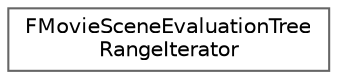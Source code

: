 digraph "Graphical Class Hierarchy"
{
 // INTERACTIVE_SVG=YES
 // LATEX_PDF_SIZE
  bgcolor="transparent";
  edge [fontname=Helvetica,fontsize=10,labelfontname=Helvetica,labelfontsize=10];
  node [fontname=Helvetica,fontsize=10,shape=box,height=0.2,width=0.4];
  rankdir="LR";
  Node0 [id="Node000000",label="FMovieSceneEvaluationTree\lRangeIterator",height=0.2,width=0.4,color="grey40", fillcolor="white", style="filled",URL="$d1/d3c/structFMovieSceneEvaluationTreeRangeIterator.html",tooltip="Type that iterates contiguous range/data combinations sequentially (including empty space between tim..."];
}
